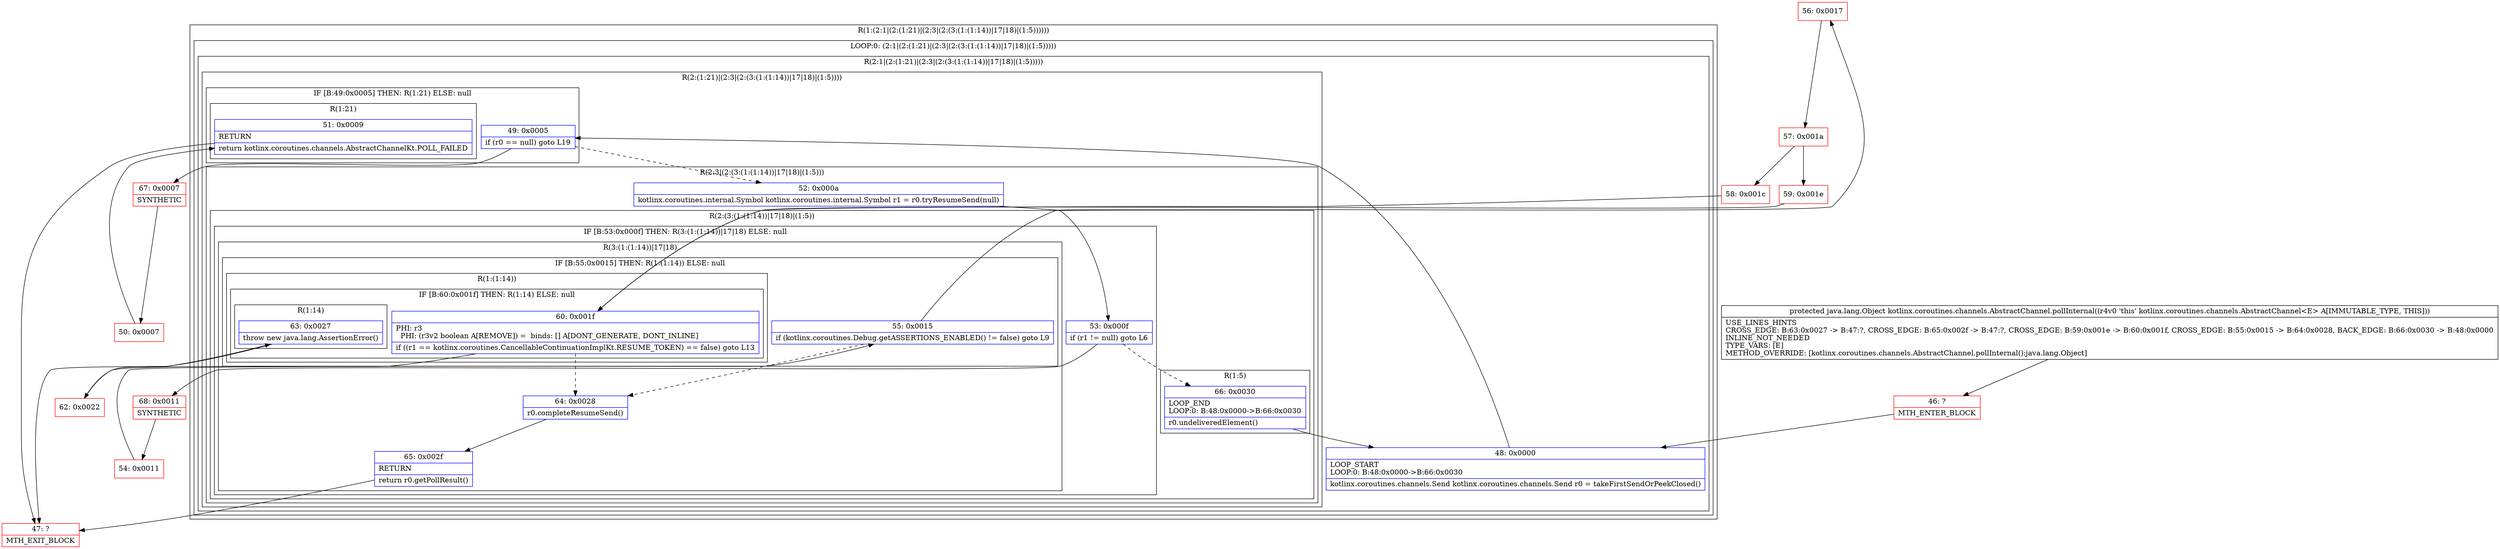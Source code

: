 digraph "CFG forkotlinx.coroutines.channels.AbstractChannel.pollInternal()Ljava\/lang\/Object;" {
subgraph cluster_Region_1747648538 {
label = "R(1:(2:1|(2:(1:21)|(2:3|(2:(3:(1:(1:14))|17|18)|(1:5))))))";
node [shape=record,color=blue];
subgraph cluster_LoopRegion_1458097061 {
label = "LOOP:0: (2:1|(2:(1:21)|(2:3|(2:(3:(1:(1:14))|17|18)|(1:5)))))";
node [shape=record,color=blue];
subgraph cluster_Region_1024738559 {
label = "R(2:1|(2:(1:21)|(2:3|(2:(3:(1:(1:14))|17|18)|(1:5)))))";
node [shape=record,color=blue];
Node_48 [shape=record,label="{48\:\ 0x0000|LOOP_START\lLOOP:0: B:48:0x0000\-\>B:66:0x0030\l|kotlinx.coroutines.channels.Send kotlinx.coroutines.channels.Send r0 = takeFirstSendOrPeekClosed()\l}"];
subgraph cluster_Region_795320352 {
label = "R(2:(1:21)|(2:3|(2:(3:(1:(1:14))|17|18)|(1:5))))";
node [shape=record,color=blue];
subgraph cluster_IfRegion_658587245 {
label = "IF [B:49:0x0005] THEN: R(1:21) ELSE: null";
node [shape=record,color=blue];
Node_49 [shape=record,label="{49\:\ 0x0005|if (r0 == null) goto L19\l}"];
subgraph cluster_Region_1938488033 {
label = "R(1:21)";
node [shape=record,color=blue];
Node_51 [shape=record,label="{51\:\ 0x0009|RETURN\l|return kotlinx.coroutines.channels.AbstractChannelKt.POLL_FAILED\l}"];
}
}
subgraph cluster_Region_738261975 {
label = "R(2:3|(2:(3:(1:(1:14))|17|18)|(1:5)))";
node [shape=record,color=blue];
Node_52 [shape=record,label="{52\:\ 0x000a|kotlinx.coroutines.internal.Symbol kotlinx.coroutines.internal.Symbol r1 = r0.tryResumeSend(null)\l}"];
subgraph cluster_Region_1125195610 {
label = "R(2:(3:(1:(1:14))|17|18)|(1:5))";
node [shape=record,color=blue];
subgraph cluster_IfRegion_987976103 {
label = "IF [B:53:0x000f] THEN: R(3:(1:(1:14))|17|18) ELSE: null";
node [shape=record,color=blue];
Node_53 [shape=record,label="{53\:\ 0x000f|if (r1 != null) goto L6\l}"];
subgraph cluster_Region_189999402 {
label = "R(3:(1:(1:14))|17|18)";
node [shape=record,color=blue];
subgraph cluster_IfRegion_1404322174 {
label = "IF [B:55:0x0015] THEN: R(1:(1:14)) ELSE: null";
node [shape=record,color=blue];
Node_55 [shape=record,label="{55\:\ 0x0015|if (kotlinx.coroutines.Debug.getASSERTIONS_ENABLED() != false) goto L9\l}"];
subgraph cluster_Region_1094749576 {
label = "R(1:(1:14))";
node [shape=record,color=blue];
subgraph cluster_IfRegion_286706543 {
label = "IF [B:60:0x001f] THEN: R(1:14) ELSE: null";
node [shape=record,color=blue];
Node_60 [shape=record,label="{60\:\ 0x001f|PHI: r3 \l  PHI: (r3v2 boolean A[REMOVE]) =  binds: [] A[DONT_GENERATE, DONT_INLINE]\l|if ((r1 == kotlinx.coroutines.CancellableContinuationImplKt.RESUME_TOKEN) == false) goto L13\l}"];
subgraph cluster_Region_1706638003 {
label = "R(1:14)";
node [shape=record,color=blue];
Node_63 [shape=record,label="{63\:\ 0x0027|throw new java.lang.AssertionError()\l}"];
}
}
}
}
Node_64 [shape=record,label="{64\:\ 0x0028|r0.completeResumeSend()\l}"];
Node_65 [shape=record,label="{65\:\ 0x002f|RETURN\l|return r0.getPollResult()\l}"];
}
}
subgraph cluster_Region_352298755 {
label = "R(1:5)";
node [shape=record,color=blue];
Node_66 [shape=record,label="{66\:\ 0x0030|LOOP_END\lLOOP:0: B:48:0x0000\-\>B:66:0x0030\l|r0.undeliveredElement()\l}"];
}
}
}
}
}
}
}
Node_46 [shape=record,color=red,label="{46\:\ ?|MTH_ENTER_BLOCK\l}"];
Node_68 [shape=record,color=red,label="{68\:\ 0x0011|SYNTHETIC\l}"];
Node_54 [shape=record,color=red,label="{54\:\ 0x0011}"];
Node_56 [shape=record,color=red,label="{56\:\ 0x0017}"];
Node_57 [shape=record,color=red,label="{57\:\ 0x001a}"];
Node_58 [shape=record,color=red,label="{58\:\ 0x001c}"];
Node_62 [shape=record,color=red,label="{62\:\ 0x0022}"];
Node_47 [shape=record,color=red,label="{47\:\ ?|MTH_EXIT_BLOCK\l}"];
Node_59 [shape=record,color=red,label="{59\:\ 0x001e}"];
Node_67 [shape=record,color=red,label="{67\:\ 0x0007|SYNTHETIC\l}"];
Node_50 [shape=record,color=red,label="{50\:\ 0x0007}"];
MethodNode[shape=record,label="{protected java.lang.Object kotlinx.coroutines.channels.AbstractChannel.pollInternal((r4v0 'this' kotlinx.coroutines.channels.AbstractChannel\<E\> A[IMMUTABLE_TYPE, THIS]))  | USE_LINES_HINTS\lCROSS_EDGE: B:63:0x0027 \-\> B:47:?, CROSS_EDGE: B:65:0x002f \-\> B:47:?, CROSS_EDGE: B:59:0x001e \-\> B:60:0x001f, CROSS_EDGE: B:55:0x0015 \-\> B:64:0x0028, BACK_EDGE: B:66:0x0030 \-\> B:48:0x0000\lINLINE_NOT_NEEDED\lTYPE_VARS: [E]\lMETHOD_OVERRIDE: [kotlinx.coroutines.channels.AbstractChannel.pollInternal():java.lang.Object]\l}"];
MethodNode -> Node_46;Node_48 -> Node_49;
Node_49 -> Node_52[style=dashed];
Node_49 -> Node_67;
Node_51 -> Node_47;
Node_52 -> Node_53;
Node_53 -> Node_66[style=dashed];
Node_53 -> Node_68;
Node_55 -> Node_56;
Node_55 -> Node_64[style=dashed];
Node_60 -> Node_62;
Node_60 -> Node_64[style=dashed];
Node_63 -> Node_47;
Node_64 -> Node_65;
Node_65 -> Node_47;
Node_66 -> Node_48;
Node_46 -> Node_48;
Node_68 -> Node_54;
Node_54 -> Node_55;
Node_56 -> Node_57;
Node_57 -> Node_58;
Node_57 -> Node_59;
Node_58 -> Node_60;
Node_62 -> Node_63;
Node_59 -> Node_60;
Node_67 -> Node_50;
Node_50 -> Node_51;
}

